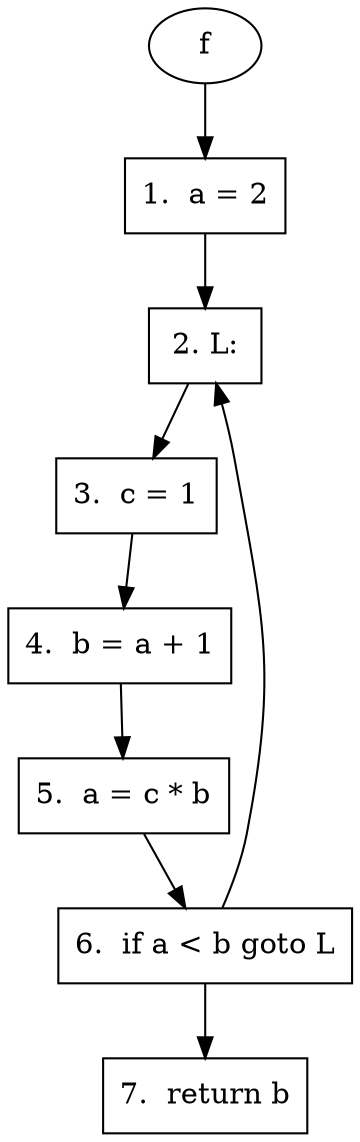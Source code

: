 digraph CFG {
subgraph f {
f -> "f1";
"f1"[shape="rectangle", label="1.  a = 2"];
"f1" -> "f2";
"f2"[shape="rectangle", label="2. L:"];
"f2" -> "f3";
"f3"[shape="rectangle", label="3.  c = 1"];
"f3" -> "f4";
"f4"[shape="rectangle", label="4.  b = a + 1"];
"f4" -> "f5";
"f5"[shape="rectangle", label="5.  a = c * b"];
"f5" -> "f6";
"f6"[shape="rectangle", label="6.  if a < b goto L"];
"f6" -> "f2";
"f6" -> "f7";
"f7"[shape="rectangle", label="7.  return b"];
}
}
